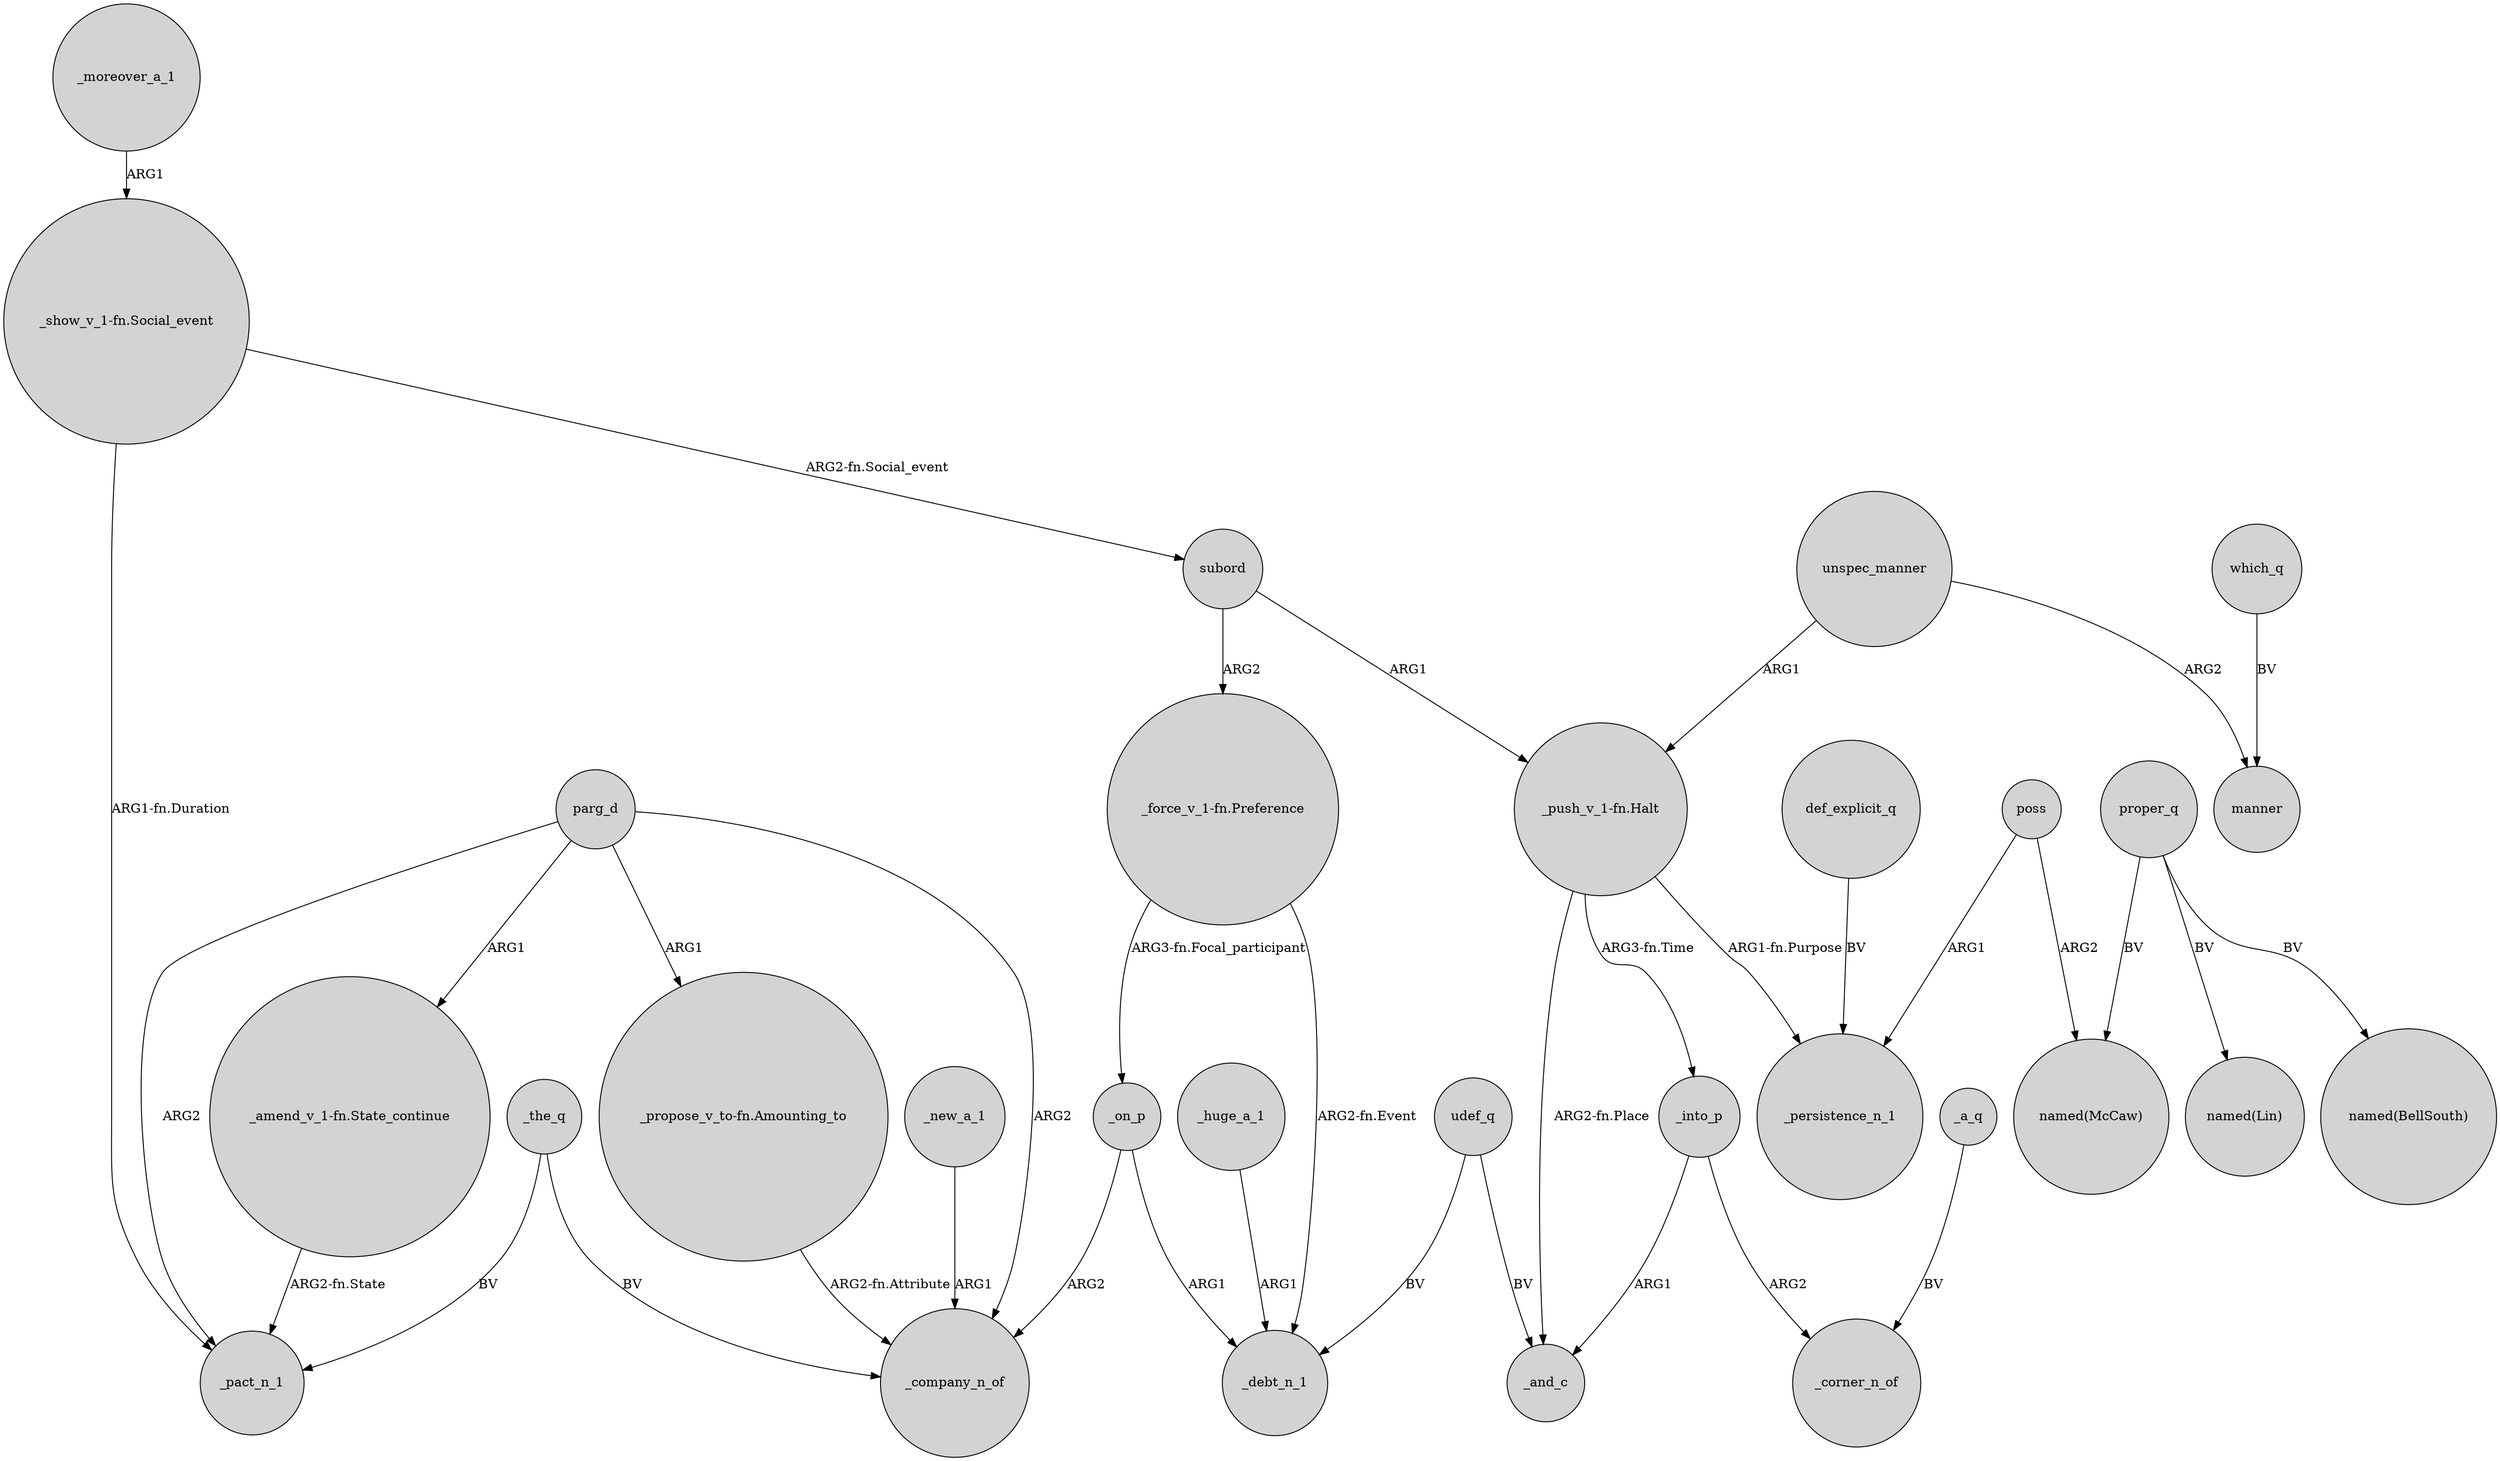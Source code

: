 digraph {
	node [shape=circle style=filled]
	"_push_v_1-fn.Halt" -> _and_c [label="ARG2-fn.Place"]
	def_explicit_q -> _persistence_n_1 [label=BV]
	unspec_manner -> manner [label=ARG2]
	subord -> "_force_v_1-fn.Preference" [label=ARG2]
	proper_q -> "named(Lin)" [label=BV]
	"_propose_v_to-fn.Amounting_to" -> _company_n_of [label="ARG2-fn.Attribute"]
	proper_q -> "named(McCaw)" [label=BV]
	parg_d -> _company_n_of [label=ARG2]
	"_force_v_1-fn.Preference" -> _on_p [label="ARG3-fn.Focal_participant"]
	"_amend_v_1-fn.State_continue" -> _pact_n_1 [label="ARG2-fn.State"]
	proper_q -> "named(BellSouth)" [label=BV]
	udef_q -> _and_c [label=BV]
	"_force_v_1-fn.Preference" -> _debt_n_1 [label="ARG2-fn.Event"]
	"_push_v_1-fn.Halt" -> _into_p [label="ARG3-fn.Time"]
	_the_q -> _pact_n_1 [label=BV]
	_on_p -> _company_n_of [label=ARG2]
	parg_d -> "_propose_v_to-fn.Amounting_to" [label=ARG1]
	subord -> "_push_v_1-fn.Halt" [label=ARG1]
	"_show_v_1-fn.Social_event" -> subord [label="ARG2-fn.Social_event"]
	udef_q -> _debt_n_1 [label=BV]
	unspec_manner -> "_push_v_1-fn.Halt" [label=ARG1]
	poss -> _persistence_n_1 [label=ARG1]
	_moreover_a_1 -> "_show_v_1-fn.Social_event" [label=ARG1]
	parg_d -> "_amend_v_1-fn.State_continue" [label=ARG1]
	poss -> "named(McCaw)" [label=ARG2]
	_on_p -> _debt_n_1 [label=ARG1]
	"_push_v_1-fn.Halt" -> _persistence_n_1 [label="ARG1-fn.Purpose"]
	_a_q -> _corner_n_of [label=BV]
	which_q -> manner [label=BV]
	_into_p -> _corner_n_of [label=ARG2]
	_new_a_1 -> _company_n_of [label=ARG1]
	parg_d -> _pact_n_1 [label=ARG2]
	_into_p -> _and_c [label=ARG1]
	_huge_a_1 -> _debt_n_1 [label=ARG1]
	_the_q -> _company_n_of [label=BV]
	"_show_v_1-fn.Social_event" -> _pact_n_1 [label="ARG1-fn.Duration"]
}
